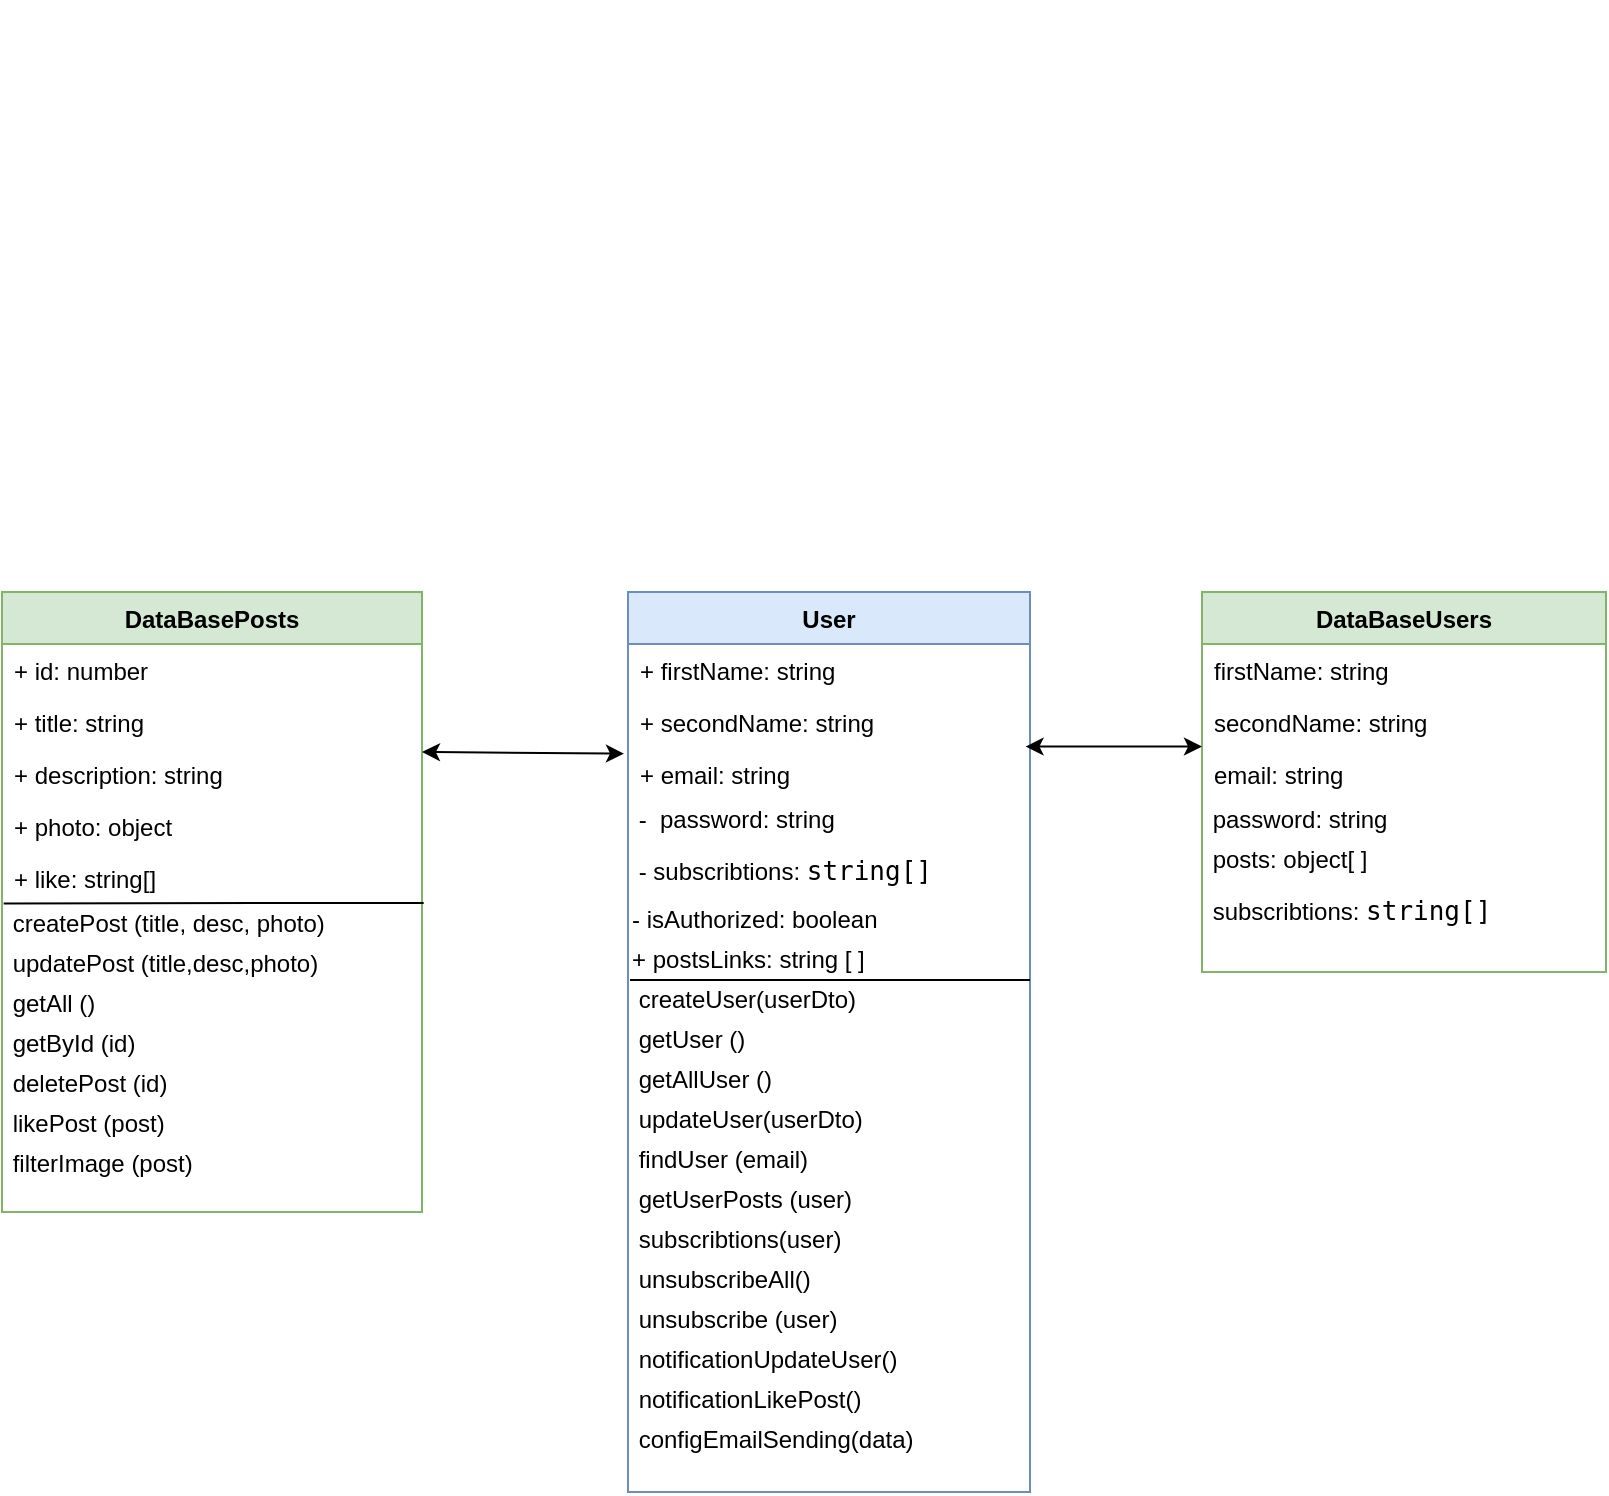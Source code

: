 <mxfile version="16.5.5" type="github">
  <diagram id="C5RBs43oDa-KdzZeNtuy" name="Page-1">
    <mxGraphModel dx="1296" dy="1038" grid="1" gridSize="10" guides="1" tooltips="1" connect="1" arrows="1" fold="1" page="1" pageScale="1" pageWidth="827" pageHeight="1169" math="0" shadow="0">
      <root>
        <mxCell id="WIyWlLk6GJQsqaUBKTNV-0" />
        <mxCell id="WIyWlLk6GJQsqaUBKTNV-1" parent="WIyWlLk6GJQsqaUBKTNV-0" />
        <mxCell id="zkfFHV4jXpPFQw0GAbJ--0" value="DataBasePosts" style="swimlane;fontStyle=1;align=center;verticalAlign=top;childLayout=stackLayout;horizontal=1;startSize=26;horizontalStack=0;resizeParent=1;resizeLast=0;collapsible=1;marginBottom=0;rounded=0;shadow=0;strokeWidth=1;fillColor=#d5e8d4;strokeColor=#82b366;" parent="WIyWlLk6GJQsqaUBKTNV-1" vertex="1">
          <mxGeometry y="400" width="210" height="310" as="geometry">
            <mxRectangle x="230" y="140" width="160" height="26" as="alternateBounds" />
          </mxGeometry>
        </mxCell>
        <mxCell id="zkfFHV4jXpPFQw0GAbJ--1" value="+ id: number" style="text;align=left;verticalAlign=top;spacingLeft=4;spacingRight=4;overflow=hidden;rotatable=0;points=[[0,0.5],[1,0.5]];portConstraint=eastwest;" parent="zkfFHV4jXpPFQw0GAbJ--0" vertex="1">
          <mxGeometry y="26" width="210" height="26" as="geometry" />
        </mxCell>
        <mxCell id="zkfFHV4jXpPFQw0GAbJ--2" value="+ title: string" style="text;align=left;verticalAlign=top;spacingLeft=4;spacingRight=4;overflow=hidden;rotatable=0;points=[[0,0.5],[1,0.5]];portConstraint=eastwest;rounded=0;shadow=0;html=0;" parent="zkfFHV4jXpPFQw0GAbJ--0" vertex="1">
          <mxGeometry y="52" width="210" height="26" as="geometry" />
        </mxCell>
        <mxCell id="zkfFHV4jXpPFQw0GAbJ--3" value="+ description: string" style="text;align=left;verticalAlign=top;spacingLeft=4;spacingRight=4;overflow=hidden;rotatable=0;points=[[0,0.5],[1,0.5]];portConstraint=eastwest;rounded=0;shadow=0;html=0;" parent="zkfFHV4jXpPFQw0GAbJ--0" vertex="1">
          <mxGeometry y="78" width="210" height="26" as="geometry" />
        </mxCell>
        <mxCell id="TGGtBXSz6WMK7u7tevUp-3" value="+ photo: object" style="text;align=left;verticalAlign=top;spacingLeft=4;spacingRight=4;overflow=hidden;rotatable=0;points=[[0,0.5],[1,0.5]];portConstraint=eastwest;rounded=0;shadow=0;html=0;" parent="zkfFHV4jXpPFQw0GAbJ--0" vertex="1">
          <mxGeometry y="104" width="210" height="26" as="geometry" />
        </mxCell>
        <mxCell id="Zz4eNRGso9lK53Tdf_78-0" value="+ like: string[]" style="text;align=left;verticalAlign=top;spacingLeft=4;spacingRight=4;overflow=hidden;rotatable=0;points=[[0,0.5],[1,0.5]];portConstraint=eastwest;rounded=0;shadow=0;html=0;" parent="zkfFHV4jXpPFQw0GAbJ--0" vertex="1">
          <mxGeometry y="130" width="210" height="26" as="geometry" />
        </mxCell>
        <mxCell id="TGGtBXSz6WMK7u7tevUp-5" value="" style="endArrow=none;html=1;rounded=0;exitX=0.004;exitY=-0.014;exitDx=0;exitDy=0;exitPerimeter=0;entryX=1.004;entryY=-0.028;entryDx=0;entryDy=0;entryPerimeter=0;" parent="zkfFHV4jXpPFQw0GAbJ--0" source="VkD3TOjIiIWvsF4e_gnP-7" target="VkD3TOjIiIWvsF4e_gnP-7" edge="1">
          <mxGeometry width="50" height="50" relative="1" as="geometry">
            <mxPoint x="60" y="180" as="sourcePoint" />
            <mxPoint x="110" y="130" as="targetPoint" />
          </mxGeometry>
        </mxCell>
        <mxCell id="VkD3TOjIiIWvsF4e_gnP-7" value="&amp;nbsp;createPost (title, desc, photo)" style="text;html=1;align=left;verticalAlign=middle;resizable=0;points=[];autosize=1;strokeColor=none;fillColor=none;imageAspect=1;pointerEvents=1;imageHeight=24;" parent="zkfFHV4jXpPFQw0GAbJ--0" vertex="1">
          <mxGeometry y="156" width="210" height="20" as="geometry" />
        </mxCell>
        <mxCell id="RooowFxhHjXUuwGwddAt-10" value="&amp;nbsp;updatePost (title,desc,photo)" style="text;html=1;align=left;verticalAlign=middle;resizable=0;points=[];autosize=1;strokeColor=none;fillColor=none;fontSize=12;fontFamily=Helvetica;fontColor=default;" parent="zkfFHV4jXpPFQw0GAbJ--0" vertex="1">
          <mxGeometry y="176" width="210" height="20" as="geometry" />
        </mxCell>
        <mxCell id="RooowFxhHjXUuwGwddAt-11" value="&amp;nbsp;getAll ()" style="text;html=1;align=left;verticalAlign=middle;resizable=0;points=[];autosize=1;strokeColor=none;fillColor=none;fontSize=12;fontFamily=Helvetica;fontColor=default;" parent="zkfFHV4jXpPFQw0GAbJ--0" vertex="1">
          <mxGeometry y="196" width="210" height="20" as="geometry" />
        </mxCell>
        <mxCell id="o71eLGBOCUW8a8nhn07H-0" value="&amp;nbsp;getById (id)" style="text;html=1;align=left;verticalAlign=middle;resizable=0;points=[];autosize=1;strokeColor=none;fillColor=none;fontSize=12;fontFamily=Helvetica;fontColor=default;" parent="zkfFHV4jXpPFQw0GAbJ--0" vertex="1">
          <mxGeometry y="216" width="210" height="20" as="geometry" />
        </mxCell>
        <mxCell id="RooowFxhHjXUuwGwddAt-12" value="&amp;nbsp;deletePost (id)" style="text;html=1;align=left;verticalAlign=middle;resizable=0;points=[];autosize=1;strokeColor=none;fillColor=none;fontSize=12;fontFamily=Helvetica;fontColor=default;" parent="zkfFHV4jXpPFQw0GAbJ--0" vertex="1">
          <mxGeometry y="236" width="210" height="20" as="geometry" />
        </mxCell>
        <mxCell id="RooowFxhHjXUuwGwddAt-57" value="&amp;nbsp;likePost (post)" style="text;html=1;align=left;verticalAlign=middle;resizable=0;points=[];autosize=1;strokeColor=none;fillColor=none;fontSize=12;fontFamily=Helvetica;fontColor=default;" parent="zkfFHV4jXpPFQw0GAbJ--0" vertex="1">
          <mxGeometry y="256" width="210" height="20" as="geometry" />
        </mxCell>
        <mxCell id="RooowFxhHjXUuwGwddAt-44" value="&amp;nbsp;filterImage (post)" style="text;html=1;align=left;verticalAlign=middle;resizable=0;points=[];autosize=1;strokeColor=none;fillColor=none;fontSize=12;fontFamily=Helvetica;fontColor=default;" parent="zkfFHV4jXpPFQw0GAbJ--0" vertex="1">
          <mxGeometry y="276" width="210" height="20" as="geometry" />
        </mxCell>
        <mxCell id="zkfFHV4jXpPFQw0GAbJ--17" value="User" style="swimlane;fontStyle=1;align=center;verticalAlign=top;childLayout=stackLayout;horizontal=1;startSize=26;horizontalStack=0;resizeParent=1;resizeLast=0;collapsible=1;marginBottom=0;rounded=0;shadow=0;strokeWidth=1;fillColor=#dae8fc;strokeColor=#6c8ebf;" parent="WIyWlLk6GJQsqaUBKTNV-1" vertex="1">
          <mxGeometry x="313" y="400" width="201" height="450" as="geometry">
            <mxRectangle x="458" y="410" width="160" height="26" as="alternateBounds" />
          </mxGeometry>
        </mxCell>
        <mxCell id="zkfFHV4jXpPFQw0GAbJ--18" value="+ firstName: string" style="text;align=left;verticalAlign=top;spacingLeft=4;spacingRight=4;overflow=hidden;rotatable=0;points=[[0,0.5],[1,0.5]];portConstraint=eastwest;" parent="zkfFHV4jXpPFQw0GAbJ--17" vertex="1">
          <mxGeometry y="26" width="201" height="26" as="geometry" />
        </mxCell>
        <mxCell id="zkfFHV4jXpPFQw0GAbJ--19" value="+ secondName: string" style="text;align=left;verticalAlign=top;spacingLeft=4;spacingRight=4;overflow=hidden;rotatable=0;points=[[0,0.5],[1,0.5]];portConstraint=eastwest;rounded=0;shadow=0;html=0;" parent="zkfFHV4jXpPFQw0GAbJ--17" vertex="1">
          <mxGeometry y="52" width="201" height="26" as="geometry" />
        </mxCell>
        <mxCell id="zkfFHV4jXpPFQw0GAbJ--20" value="+ email: string" style="text;align=left;verticalAlign=top;spacingLeft=4;spacingRight=4;overflow=hidden;rotatable=0;points=[[0,0.5],[1,0.5]];portConstraint=eastwest;rounded=0;shadow=0;html=0;" parent="zkfFHV4jXpPFQw0GAbJ--17" vertex="1">
          <mxGeometry y="78" width="201" height="26" as="geometry" />
        </mxCell>
        <mxCell id="VkD3TOjIiIWvsF4e_gnP-5" value="&amp;nbsp;-&amp;nbsp; password: string" style="text;html=1;align=left;verticalAlign=middle;resizable=0;points=[];autosize=1;strokeColor=none;fillColor=none;" parent="zkfFHV4jXpPFQw0GAbJ--17" vertex="1">
          <mxGeometry y="104" width="201" height="20" as="geometry" />
        </mxCell>
        <mxCell id="RooowFxhHjXUuwGwddAt-49" value="&amp;nbsp;- subscribtions:&amp;nbsp;&lt;code class=&quot;ts keyword&quot; style=&quot;line-height: 19.5px ; font-size: 13px ; background: none ; font-family: &amp;#34;consolas&amp;#34; , &amp;#34;courier new&amp;#34; , monospace &amp;#34;important&amp;#34; ; border-radius: 0px ; border: 0px ; float: none ; height: auto ; margin: 0px ; outline: 0px ; overflow: visible ; padding: 0px ; position: static ; vertical-align: baseline ; width: auto ; box-sizing: content-box ; min-height: auto&quot;&gt;string&lt;/code&gt;&lt;code class=&quot;ts plain&quot; style=&quot;line-height: 19.5px ; font-size: 13px ; background: none ; font-family: &amp;#34;consolas&amp;#34; , &amp;#34;courier new&amp;#34; , monospace &amp;#34;important&amp;#34; ; border-radius: 0px ; border: 0px ; float: none ; height: auto ; margin: 0px ; outline: 0px ; overflow: visible ; padding: 0px ; position: static ; vertical-align: baseline ; width: auto ; box-sizing: content-box ; min-height: auto&quot;&gt;[]&lt;/code&gt;" style="text;html=1;align=left;verticalAlign=middle;resizable=0;points=[];autosize=1;strokeColor=none;fillColor=none;fontSize=12;fontFamily=Helvetica;fontColor=default;" parent="zkfFHV4jXpPFQw0GAbJ--17" vertex="1">
          <mxGeometry y="124" width="201" height="30" as="geometry" />
        </mxCell>
        <mxCell id="dDOW9r3W-1tcnNhg9Xf_-0" value="- isAuthorized: boolean" style="text;html=1;align=left;verticalAlign=middle;resizable=0;points=[];autosize=1;strokeColor=none;fillColor=none;" vertex="1" parent="zkfFHV4jXpPFQw0GAbJ--17">
          <mxGeometry y="154" width="201" height="20" as="geometry" />
        </mxCell>
        <mxCell id="TGGtBXSz6WMK7u7tevUp-1" value="+ postsLinks: string [ ]" style="text;html=1;align=left;verticalAlign=middle;resizable=0;points=[];autosize=1;strokeColor=none;fillColor=none;" parent="zkfFHV4jXpPFQw0GAbJ--17" vertex="1">
          <mxGeometry y="174" width="201" height="20" as="geometry" />
        </mxCell>
        <mxCell id="UMS8t8QA4n5wMa-PVBVG-1" value="&amp;nbsp;createUser(userDto)" style="text;html=1;align=left;verticalAlign=middle;resizable=0;points=[];autosize=1;strokeColor=none;fillColor=none;fontSize=12;fontFamily=Helvetica;fontColor=default;" parent="zkfFHV4jXpPFQw0GAbJ--17" vertex="1">
          <mxGeometry y="194" width="201" height="20" as="geometry" />
        </mxCell>
        <mxCell id="RooowFxhHjXUuwGwddAt-14" value="&amp;nbsp;getUser ()" style="text;html=1;align=left;verticalAlign=middle;resizable=0;points=[];autosize=1;strokeColor=none;fillColor=none;fontSize=12;fontFamily=Helvetica;fontColor=default;" parent="zkfFHV4jXpPFQw0GAbJ--17" vertex="1">
          <mxGeometry y="214" width="201" height="20" as="geometry" />
        </mxCell>
        <mxCell id="HDhL_3LAzge0yA-OyRE_-1" value="&amp;nbsp;getAllUser ()" style="text;html=1;align=left;verticalAlign=middle;resizable=0;points=[];autosize=1;strokeColor=none;fillColor=none;fontSize=12;fontFamily=Helvetica;fontColor=default;" parent="zkfFHV4jXpPFQw0GAbJ--17" vertex="1">
          <mxGeometry y="234" width="201" height="20" as="geometry" />
        </mxCell>
        <mxCell id="RooowFxhHjXUuwGwddAt-15" value="&amp;nbsp;updateUser(userDto)" style="text;html=1;align=left;verticalAlign=middle;resizable=0;points=[];autosize=1;strokeColor=none;fillColor=none;fontSize=12;fontFamily=Helvetica;fontColor=default;" parent="zkfFHV4jXpPFQw0GAbJ--17" vertex="1">
          <mxGeometry y="254" width="201" height="20" as="geometry" />
        </mxCell>
        <mxCell id="RooowFxhHjXUuwGwddAt-42" value="&amp;nbsp;findUser (email)" style="text;html=1;align=left;verticalAlign=middle;resizable=0;points=[];autosize=1;strokeColor=none;fillColor=none;fontSize=12;fontFamily=Helvetica;fontColor=default;" parent="zkfFHV4jXpPFQw0GAbJ--17" vertex="1">
          <mxGeometry y="274" width="201" height="20" as="geometry" />
        </mxCell>
        <mxCell id="RooowFxhHjXUuwGwddAt-43" value="&amp;nbsp;getUserPosts (user)" style="text;html=1;align=left;verticalAlign=middle;resizable=0;points=[];autosize=1;strokeColor=none;fillColor=none;fontSize=12;fontFamily=Helvetica;fontColor=default;" parent="zkfFHV4jXpPFQw0GAbJ--17" vertex="1">
          <mxGeometry y="294" width="201" height="20" as="geometry" />
        </mxCell>
        <mxCell id="RooowFxhHjXUuwGwddAt-27" value="&lt;font color=&quot;#000000&quot;&gt;&amp;nbsp;&lt;/font&gt;&lt;span style=&quot;color: rgb(0 , 0 , 0)&quot;&gt;subscribtions&lt;/span&gt;&lt;font color=&quot;#000000&quot;&gt;(user)&lt;/font&gt;" style="text;html=1;align=left;verticalAlign=middle;resizable=0;points=[];autosize=1;strokeColor=none;fillColor=none;fontColor=#FFFFFF;" parent="zkfFHV4jXpPFQw0GAbJ--17" vertex="1">
          <mxGeometry y="314" width="201" height="20" as="geometry" />
        </mxCell>
        <mxCell id="RooowFxhHjXUuwGwddAt-28" value="&amp;nbsp;unsubscribeAll()" style="text;html=1;align=left;verticalAlign=middle;resizable=0;points=[];autosize=1;strokeColor=none;fillColor=none;fontSize=12;fontFamily=Helvetica;fontColor=default;" parent="zkfFHV4jXpPFQw0GAbJ--17" vertex="1">
          <mxGeometry y="334" width="201" height="20" as="geometry" />
        </mxCell>
        <mxCell id="RooowFxhHjXUuwGwddAt-29" value="&amp;nbsp;unsubscribe (user)" style="text;html=1;align=left;verticalAlign=middle;resizable=0;points=[];autosize=1;strokeColor=none;fillColor=none;fontSize=12;fontFamily=Helvetica;fontColor=default;" parent="zkfFHV4jXpPFQw0GAbJ--17" vertex="1">
          <mxGeometry y="354" width="201" height="20" as="geometry" />
        </mxCell>
        <mxCell id="RooowFxhHjXUuwGwddAt-30" value="&amp;nbsp;notificationUpdateUser()" style="text;html=1;align=left;verticalAlign=middle;resizable=0;points=[];autosize=1;strokeColor=none;fillColor=none;fontSize=12;fontFamily=Helvetica;fontColor=default;" parent="zkfFHV4jXpPFQw0GAbJ--17" vertex="1">
          <mxGeometry y="374" width="201" height="20" as="geometry" />
        </mxCell>
        <mxCell id="RooowFxhHjXUuwGwddAt-47" value="&amp;nbsp;notificationLikePost()" style="text;html=1;align=left;verticalAlign=middle;resizable=0;points=[];autosize=1;strokeColor=none;fillColor=none;fontSize=12;fontFamily=Helvetica;fontColor=default;" parent="zkfFHV4jXpPFQw0GAbJ--17" vertex="1">
          <mxGeometry y="394" width="201" height="20" as="geometry" />
        </mxCell>
        <mxCell id="RooowFxhHjXUuwGwddAt-33" value="&amp;nbsp;configEmailSending(data)" style="text;html=1;align=left;verticalAlign=middle;resizable=0;points=[];autosize=1;strokeColor=none;fillColor=none;fontSize=12;fontFamily=Helvetica;fontColor=default;" parent="zkfFHV4jXpPFQw0GAbJ--17" vertex="1">
          <mxGeometry y="414" width="201" height="20" as="geometry" />
        </mxCell>
        <mxCell id="dDOW9r3W-1tcnNhg9Xf_-2" value="" style="endArrow=none;html=1;rounded=0;" edge="1" parent="zkfFHV4jXpPFQw0GAbJ--17">
          <mxGeometry width="50" height="50" relative="1" as="geometry">
            <mxPoint x="1" y="194" as="sourcePoint" />
            <mxPoint x="201" y="194" as="targetPoint" />
          </mxGeometry>
        </mxCell>
        <mxCell id="VkD3TOjIiIWvsF4e_gnP-6" value="&lt;span style=&quot;color: rgba(0 , 0 , 0 , 0) ; font-family: monospace ; font-size: 0px&quot;&gt;%3CmxGraphModel%3E%3Croot%3E%3CmxCell%20id%3D%220%22%2F%3E%3CmxCell%20id%3D%221%22%20parent%3D%220%22%2F%3E%3CmxCell%20id%3D%222%22%20value%3D%22createPost(title%2Cdesc%2Cphoto)%22%20style%3D%22text%3Bhtml%3D1%3Balign%3Dcenter%3BverticalAlign%3Dmiddle%3Bresizable%3D0%3Bpoints%3D%5B%5D%3Bautosize%3D1%3BstrokeColor%3Dnone%3BfillColor%3Dnone%3B%22%20vertex%3D%221%22%20parent%3D%221%22%3E%3CmxGeometry%20x%3D%22458%22%20y%3D%22514%22%20width%3D%22162%22%20height%3D%2220%22%20as%3D%22geometry%22%2F%3E%3C%2FmxCell%3E%3C%2Froot%3E%3C%2FmxGraphModel%3E&lt;/span&gt;&lt;span style=&quot;color: rgba(0 , 0 , 0 , 0) ; font-family: monospace ; font-size: 0px&quot;&gt;%3CmxGraphModel%3E%3Croot%3E%3CmxCell%20id%3D%220%22%2F%3E%3CmxCell%20id%3D%221%22%20parent%3D%220%22%2F%3E%3CmxCell%20id%3D%222%22%20value%3D%22createPost(title%2Cdesc%2Cphoto)%22%20style%3D%22text%3Bhtml%3D1%3Balign%3Dcenter%3BverticalAlign%3Dmiddle%3Bresizable%3D0%3Bpoints%3D%5B%5D%3Bautosize%3D1%3BstrokeColor%3Dnone%3BfillColor%3Dnone%3B%22%20vertex%3D%221%22%20parent%3D%221%22%3E%3CmxGeometry%20x%3D%22458%22%20y%3D%22514%22%20width%3D%22162%22%20height%3D%2220%22%20as%3D%22geometry%22%2F%3E%3C%2FmxCell%3E%3C%2Froot%3E%3C%2FmxGraphModel%3E&lt;/span&gt;" style="text;html=1;align=center;verticalAlign=middle;resizable=0;points=[];autosize=1;strokeColor=none;fillColor=none;" parent="WIyWlLk6GJQsqaUBKTNV-1" vertex="1">
          <mxGeometry x="409" y="540" width="20" height="20" as="geometry" />
        </mxCell>
        <mxCell id="VkD3TOjIiIWvsF4e_gnP-17" value="1" style="resizable=0;align=right;verticalAlign=bottom;labelBackgroundColor=none;fontSize=12;rotation=25;fontColor=#FFFFFF;" parent="WIyWlLk6GJQsqaUBKTNV-1" connectable="0" vertex="1">
          <mxGeometry x="460" y="233" as="geometry">
            <mxPoint x="-47.333" y="-101.506" as="offset" />
          </mxGeometry>
        </mxCell>
        <mxCell id="VkD3TOjIiIWvsF4e_gnP-19" value="&lt;span style=&quot;color: rgba(0 , 0 , 0 , 0) ; font-family: monospace ; font-size: 0px&quot;&gt;%3CmxGraphModel%3E%3Croot%3E%3CmxCell%20id%3D%220%22%2F%3E%3CmxCell%20id%3D%221%22%20parent%3D%220%22%2F%3E%3CmxCell%20id%3D%222%22%20value%3D%22createPost(title%2Cdesc%2Cphoto)%22%20style%3D%22text%3Bhtml%3D1%3Balign%3Dcenter%3BverticalAlign%3Dmiddle%3Bresizable%3D0%3Bpoints%3D%5B%5D%3Bautosize%3D1%3BstrokeColor%3Dnone%3BfillColor%3Dnone%3B%22%20vertex%3D%221%22%20parent%3D%221%22%3E%3CmxGeometry%20x%3D%22458%22%20y%3D%22514%22%20width%3D%22162%22%20height%3D%2220%22%20as%3D%22geometry%22%2F%3E%3C%2FmxCell%3E%3C%2Froot%3E%3C%2FmxGraphModel%3E&lt;/span&gt;&lt;span style=&quot;color: rgba(0 , 0 , 0 , 0) ; font-family: monospace ; font-size: 0px&quot;&gt;%3CmxGraphModel%3E%3Croot%3E%3CmxCell%20id%3D%220%22%2F%3E%3CmxCell%20id%3D%221%22%20parent%3D%220%22%2F%3E%3CmxCell%20id%3D%222%22%20value%3D%22createPost(title%2Cdesc%2Cphoto)%22%20style%3D%22text%3Bhtml%3D1%3Balign%3Dcenter%3BverticalAlign%3Dmiddle%3Bresizable%3D0%3Bpoints%3D%5B%5D%3Bautosize%3D1%3BstrokeColor%3Dnone%3BfillColor%3Dnone%3B%22%20vertex%3D%221%22%20parent%3D%221%22%3E%3CmxGeometry%20x%3D%22458%22%20y%3D%22514%22%20width%3D%22162%22%20height%3D%2220%22%20as%3D%22geometry%22%2F%3E%3C%2FmxCell%3E%3C%2Froot%3E%3C%2FmxGraphModel%3E&lt;/span&gt;" style="text;html=1;align=center;verticalAlign=middle;resizable=0;points=[];autosize=1;strokeColor=none;fillColor=none;" parent="WIyWlLk6GJQsqaUBKTNV-1" vertex="1">
          <mxGeometry x="499" y="300" width="20" height="20" as="geometry" />
        </mxCell>
        <mxCell id="VkD3TOjIiIWvsF4e_gnP-31" value="1" style="resizable=0;align=right;verticalAlign=bottom;labelBackgroundColor=none;fontSize=12;rotation=25;fontColor=#FFFFFF;" parent="WIyWlLk6GJQsqaUBKTNV-1" connectable="0" vertex="1">
          <mxGeometry x="737" y="473" as="geometry">
            <mxPoint x="-47.333" y="-101.506" as="offset" />
          </mxGeometry>
        </mxCell>
        <mxCell id="RooowFxhHjXUuwGwddAt-1" value="DataBaseUsers" style="swimlane;fontStyle=1;align=center;verticalAlign=top;childLayout=stackLayout;horizontal=1;startSize=26;horizontalStack=0;resizeParent=1;resizeLast=0;collapsible=1;marginBottom=0;rounded=0;shadow=0;strokeWidth=1;fillColor=#d5e8d4;strokeColor=#82b366;" parent="WIyWlLk6GJQsqaUBKTNV-1" vertex="1">
          <mxGeometry x="600" y="400" width="202" height="190" as="geometry">
            <mxRectangle x="458" y="410" width="160" height="26" as="alternateBounds" />
          </mxGeometry>
        </mxCell>
        <mxCell id="RooowFxhHjXUuwGwddAt-2" value="firstName: string" style="text;align=left;verticalAlign=top;spacingLeft=4;spacingRight=4;overflow=hidden;rotatable=0;points=[[0,0.5],[1,0.5]];portConstraint=eastwest;" parent="RooowFxhHjXUuwGwddAt-1" vertex="1">
          <mxGeometry y="26" width="202" height="26" as="geometry" />
        </mxCell>
        <mxCell id="RooowFxhHjXUuwGwddAt-3" value="secondName: string" style="text;align=left;verticalAlign=top;spacingLeft=4;spacingRight=4;overflow=hidden;rotatable=0;points=[[0,0.5],[1,0.5]];portConstraint=eastwest;rounded=0;shadow=0;html=0;" parent="RooowFxhHjXUuwGwddAt-1" vertex="1">
          <mxGeometry y="52" width="202" height="26" as="geometry" />
        </mxCell>
        <mxCell id="RooowFxhHjXUuwGwddAt-4" value="email: string" style="text;align=left;verticalAlign=top;spacingLeft=4;spacingRight=4;overflow=hidden;rotatable=0;points=[[0,0.5],[1,0.5]];portConstraint=eastwest;rounded=0;shadow=0;html=0;" parent="RooowFxhHjXUuwGwddAt-1" vertex="1">
          <mxGeometry y="78" width="202" height="26" as="geometry" />
        </mxCell>
        <mxCell id="RooowFxhHjXUuwGwddAt-5" value="&amp;nbsp;password: string" style="text;html=1;align=left;verticalAlign=middle;resizable=0;points=[];autosize=1;strokeColor=none;fillColor=none;" parent="RooowFxhHjXUuwGwddAt-1" vertex="1">
          <mxGeometry y="104" width="202" height="20" as="geometry" />
        </mxCell>
        <mxCell id="RooowFxhHjXUuwGwddAt-8" value="&amp;nbsp;posts: object[ ]" style="text;html=1;align=left;verticalAlign=middle;resizable=0;points=[];autosize=1;strokeColor=none;fillColor=none;" parent="RooowFxhHjXUuwGwddAt-1" vertex="1">
          <mxGeometry y="124" width="202" height="20" as="geometry" />
        </mxCell>
        <mxCell id="RooowFxhHjXUuwGwddAt-31" value="&amp;nbsp;subscribtions:&amp;nbsp;&lt;code class=&quot;ts keyword&quot; style=&quot;line-height: 19.5px ; font-size: 13px ; font-family: &amp;#34;consolas&amp;#34; , &amp;#34;courier new&amp;#34; , monospace &amp;#34;important&amp;#34; ; border-radius: 0px ; background: none ; border: 0px ; float: none ; height: auto ; margin: 0px ; outline: 0px ; overflow: visible ; padding: 0px ; position: static ; vertical-align: baseline ; width: auto ; box-sizing: content-box ; min-height: auto&quot;&gt;string&lt;/code&gt;&lt;code class=&quot;ts plain&quot; style=&quot;line-height: 19.5px ; font-size: 13px ; font-family: &amp;#34;consolas&amp;#34; , &amp;#34;courier new&amp;#34; , monospace &amp;#34;important&amp;#34; ; border-radius: 0px ; background: none ; border: 0px ; float: none ; height: auto ; margin: 0px ; outline: 0px ; overflow: visible ; padding: 0px ; position: static ; vertical-align: baseline ; width: auto ; box-sizing: content-box ; min-height: auto&quot;&gt;[]&lt;/code&gt;" style="text;html=1;align=left;verticalAlign=middle;resizable=0;points=[];autosize=1;strokeColor=none;fillColor=none;fontSize=12;fontFamily=Helvetica;fontColor=default;" parent="RooowFxhHjXUuwGwddAt-1" vertex="1">
          <mxGeometry y="144" width="202" height="30" as="geometry" />
        </mxCell>
        <mxCell id="RooowFxhHjXUuwGwddAt-60" value="" style="endArrow=classic;startArrow=classic;html=1;rounded=0;fontFamily=Helvetica;fontSize=12;fontColor=default;exitX=0.989;exitY=-0.027;exitDx=0;exitDy=0;exitPerimeter=0;entryX=0;entryY=0.973;entryDx=0;entryDy=0;entryPerimeter=0;" parent="WIyWlLk6GJQsqaUBKTNV-1" source="zkfFHV4jXpPFQw0GAbJ--20" edge="1" target="RooowFxhHjXUuwGwddAt-3">
          <mxGeometry width="50" height="50" relative="1" as="geometry">
            <mxPoint x="550" y="533" as="sourcePoint" />
            <mxPoint x="600" y="483" as="targetPoint" />
          </mxGeometry>
        </mxCell>
        <mxCell id="HDhL_3LAzge0yA-OyRE_-0" value="" style="endArrow=classic;startArrow=classic;html=1;rounded=0;fontFamily=Helvetica;fontSize=12;fontColor=default;exitX=1.01;exitY=0.192;exitDx=0;exitDy=0;exitPerimeter=0;entryX=-0.01;entryY=0.109;entryDx=0;entryDy=0;entryPerimeter=0;" parent="WIyWlLk6GJQsqaUBKTNV-1" edge="1" target="zkfFHV4jXpPFQw0GAbJ--20">
          <mxGeometry width="50" height="50" relative="1" as="geometry">
            <mxPoint x="210" y="480.002" as="sourcePoint" />
            <mxPoint x="280" y="480" as="targetPoint" />
          </mxGeometry>
        </mxCell>
      </root>
    </mxGraphModel>
  </diagram>
</mxfile>
